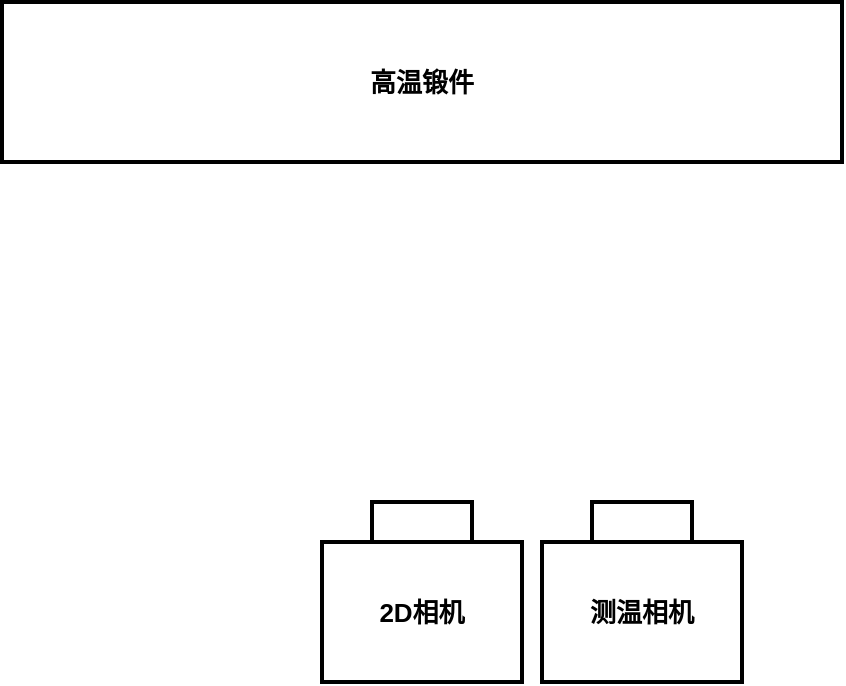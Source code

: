 <mxfile version="24.6.4" type="github">
  <diagram name="第 1 页" id="BExVDsO33mmpxlcEgFEQ">
    <mxGraphModel dx="914" dy="699" grid="1" gridSize="10" guides="1" tooltips="1" connect="1" arrows="1" fold="1" page="1" pageScale="1" pageWidth="827" pageHeight="1169" math="0" shadow="0">
      <root>
        <mxCell id="0" />
        <mxCell id="1" parent="0" />
        <mxCell id="757eh8DTvw7_AJN7tfBK-1" value="&lt;font style=&quot;font-size: 13px;&quot;&gt;&lt;b&gt;高温锻件&lt;/b&gt;&lt;/font&gt;" style="rounded=0;whiteSpace=wrap;html=1;strokeWidth=2;" vertex="1" parent="1">
          <mxGeometry x="200" y="150" width="420" height="80" as="geometry" />
        </mxCell>
        <mxCell id="757eh8DTvw7_AJN7tfBK-3" value="&lt;span style=&quot;font-size: 13px;&quot;&gt;&lt;b&gt;2D相机&lt;/b&gt;&lt;/span&gt;" style="rounded=0;whiteSpace=wrap;html=1;strokeWidth=2;" vertex="1" parent="1">
          <mxGeometry x="360" y="420" width="100" height="70" as="geometry" />
        </mxCell>
        <mxCell id="757eh8DTvw7_AJN7tfBK-4" value="" style="rounded=0;whiteSpace=wrap;html=1;strokeWidth=2;" vertex="1" parent="1">
          <mxGeometry x="385" y="400" width="50" height="20" as="geometry" />
        </mxCell>
        <mxCell id="757eh8DTvw7_AJN7tfBK-5" value="&lt;span style=&quot;font-size: 13px;&quot;&gt;&lt;b&gt;测温相机&lt;/b&gt;&lt;/span&gt;" style="rounded=0;whiteSpace=wrap;html=1;strokeWidth=2;" vertex="1" parent="1">
          <mxGeometry x="470" y="420" width="100" height="70" as="geometry" />
        </mxCell>
        <mxCell id="757eh8DTvw7_AJN7tfBK-6" value="" style="rounded=0;whiteSpace=wrap;html=1;strokeWidth=2;" vertex="1" parent="1">
          <mxGeometry x="495" y="400" width="50" height="20" as="geometry" />
        </mxCell>
      </root>
    </mxGraphModel>
  </diagram>
</mxfile>
